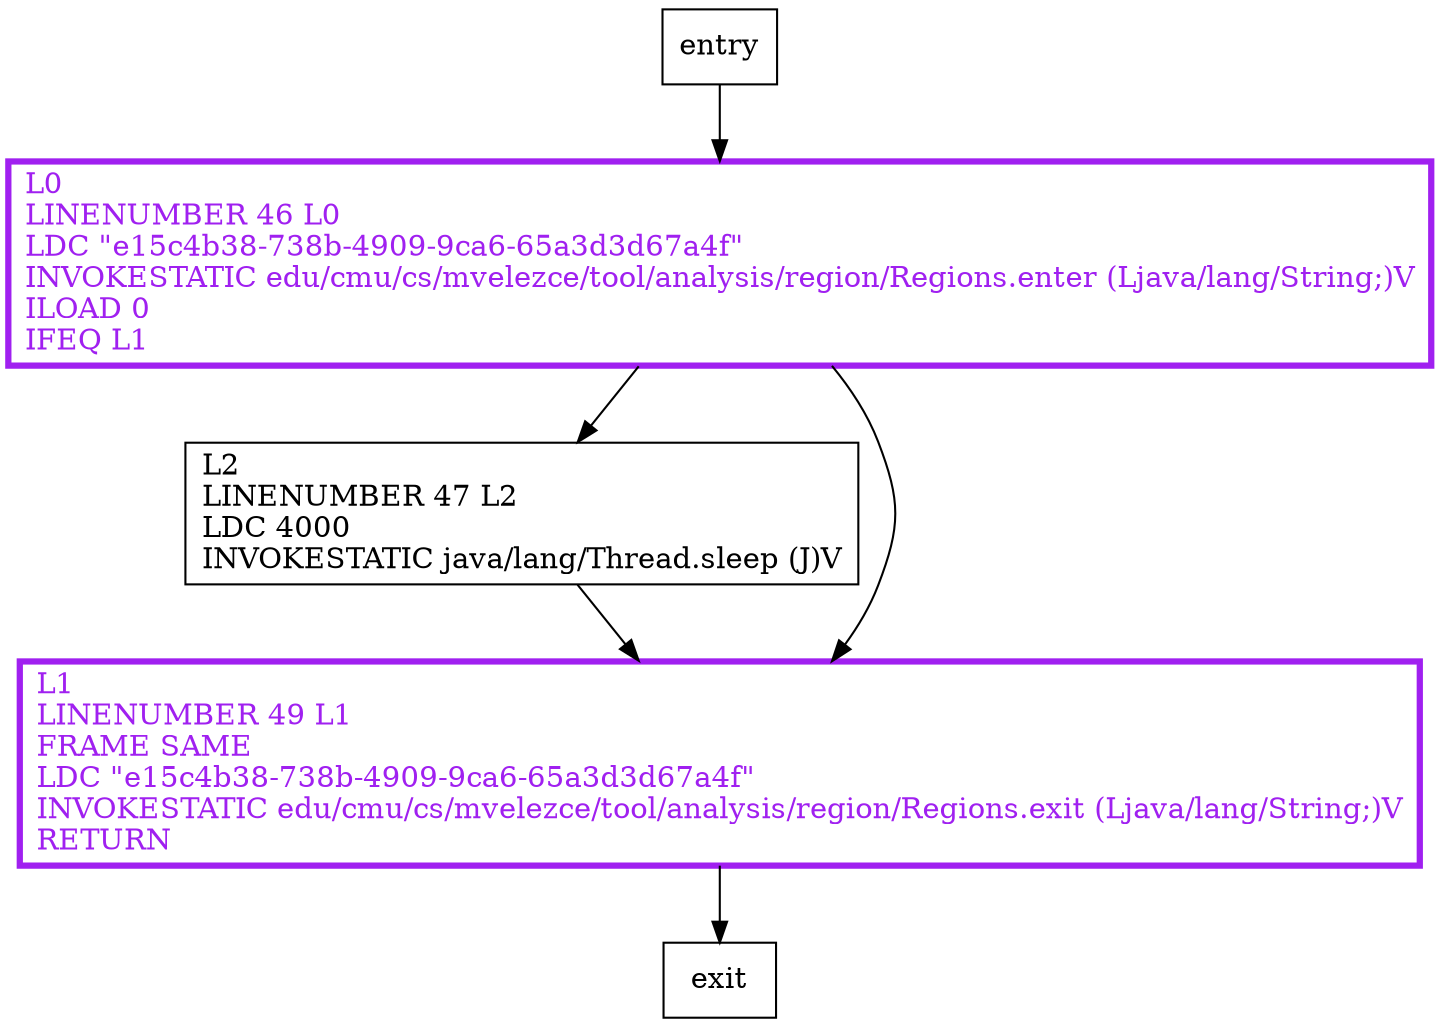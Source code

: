 digraph moo {
node [shape=record];
132065521 [label="L2\lLINENUMBER 47 L2\lLDC 4000\lINVOKESTATIC java/lang/Thread.sleep (J)V\l"];
947437179 [label="L1\lLINENUMBER 49 L1\lFRAME SAME\lLDC \"e15c4b38-738b-4909-9ca6-65a3d3d67a4f\"\lINVOKESTATIC edu/cmu/cs/mvelezce/tool/analysis/region/Regions.exit (Ljava/lang/String;)V\lRETURN\l"];
2123492724 [label="L0\lLINENUMBER 46 L0\lLDC \"e15c4b38-738b-4909-9ca6-65a3d3d67a4f\"\lINVOKESTATIC edu/cmu/cs/mvelezce/tool/analysis/region/Regions.enter (Ljava/lang/String;)V\lILOAD 0\lIFEQ L1\l"];
entry;
exit;
entry -> 2123492724;
132065521 -> 947437179;
947437179 -> exit;
2123492724 -> 132065521;
2123492724 -> 947437179;
947437179[fontcolor="purple", penwidth=3, color="purple"];
2123492724[fontcolor="purple", penwidth=3, color="purple"];
}
